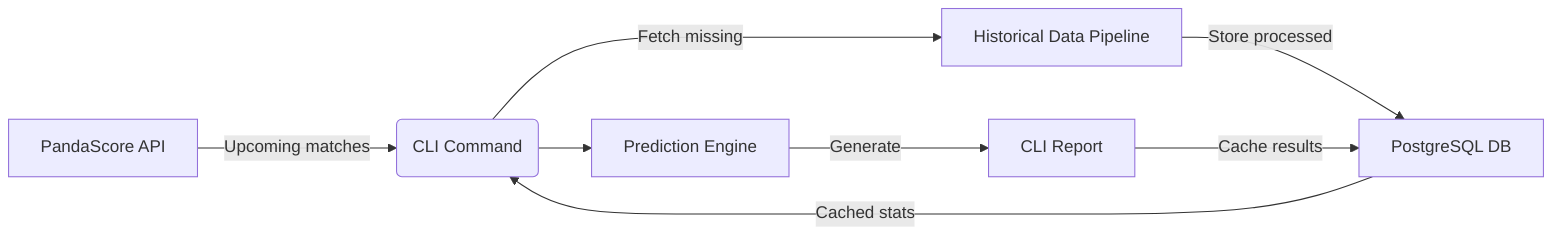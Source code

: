 graph LR
    A[PandaScore API] -->|Upcoming matches| B(CLI Command)
    C[PostgreSQL DB] -->|Cached stats| B
    B -->|Fetch missing| D[Historical Data Pipeline]
    D -->|Store processed| C
    B --> E[Prediction Engine]
    E -->|Generate| F[CLI Report]
    F -->|Cache results| C